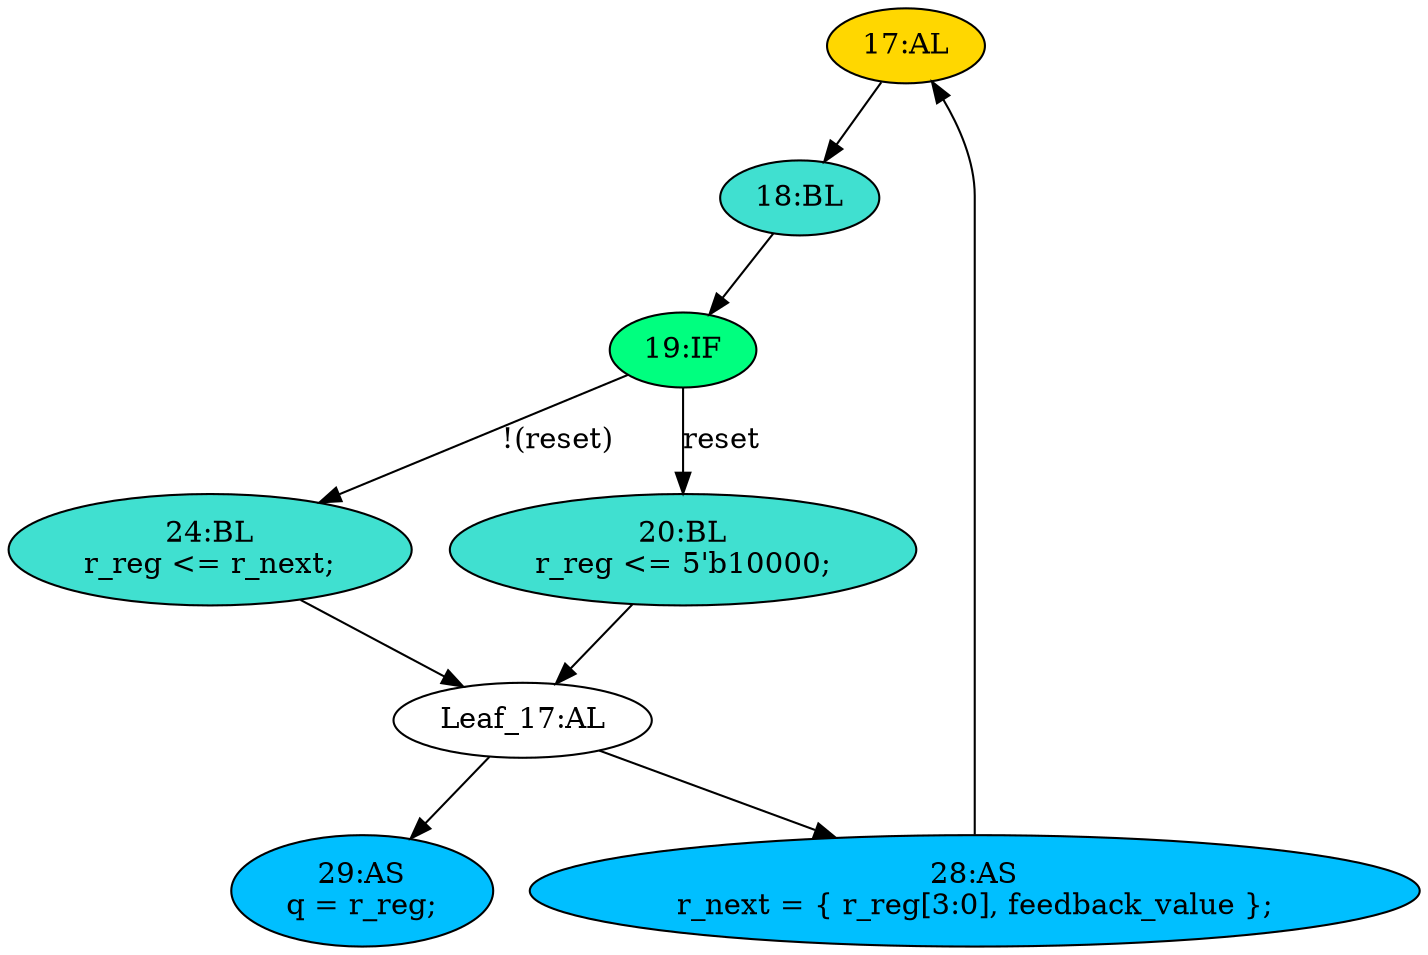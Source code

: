 strict digraph "compose( ,  )" {
	node [label="\N"];
	"17:AL"	[ast="<pyverilog.vparser.ast.Always object at 0x7fce414a3790>",
		clk_sens=True,
		fillcolor=gold,
		label="17:AL",
		sens="['clk', 'reset']",
		statements="[]",
		style=filled,
		typ=Always,
		use_var="['reset', 'r_next']"];
	"18:BL"	[ast="<pyverilog.vparser.ast.Block object at 0x7fce414a3d10>",
		fillcolor=turquoise,
		label="18:BL",
		statements="[]",
		style=filled,
		typ=Block];
	"17:AL" -> "18:BL"	[cond="[]",
		lineno=None];
	"28:AS"	[ast="<pyverilog.vparser.ast.Assign object at 0x7fce414bdd10>",
		def_var="['r_next']",
		fillcolor=deepskyblue,
		label="28:AS
r_next = { r_reg[3:0], feedback_value };",
		statements="[]",
		style=filled,
		typ=Assign,
		use_var="['r_reg', 'feedback_value']"];
	"28:AS" -> "17:AL";
	"20:BL"	[ast="<pyverilog.vparser.ast.Block object at 0x7fce41456750>",
		fillcolor=turquoise,
		label="20:BL
r_reg <= 5'b10000;",
		statements="[<pyverilog.vparser.ast.NonblockingSubstitution object at 0x7fce414a3ed0>]",
		style=filled,
		typ=Block];
	"Leaf_17:AL"	[def_var="['r_reg']",
		label="Leaf_17:AL"];
	"20:BL" -> "Leaf_17:AL"	[cond="[]",
		lineno=None];
	"24:BL"	[ast="<pyverilog.vparser.ast.Block object at 0x7fce414a3890>",
		fillcolor=turquoise,
		label="24:BL
r_reg <= r_next;",
		statements="[<pyverilog.vparser.ast.NonblockingSubstitution object at 0x7fce414b1150>]",
		style=filled,
		typ=Block];
	"24:BL" -> "Leaf_17:AL"	[cond="[]",
		lineno=None];
	"19:IF"	[ast="<pyverilog.vparser.ast.IfStatement object at 0x7fce4144e290>",
		fillcolor=springgreen,
		label="19:IF",
		statements="[]",
		style=filled,
		typ=IfStatement];
	"19:IF" -> "20:BL"	[cond="['reset']",
		label=reset,
		lineno=19];
	"19:IF" -> "24:BL"	[cond="['reset']",
		label="!(reset)",
		lineno=19];
	"18:BL" -> "19:IF"	[cond="[]",
		lineno=None];
	"29:AS"	[ast="<pyverilog.vparser.ast.Assign object at 0x7fce414a6950>",
		def_var="['q']",
		fillcolor=deepskyblue,
		label="29:AS
q = r_reg;",
		statements="[]",
		style=filled,
		typ=Assign,
		use_var="['r_reg']"];
	"Leaf_17:AL" -> "28:AS";
	"Leaf_17:AL" -> "29:AS";
}
